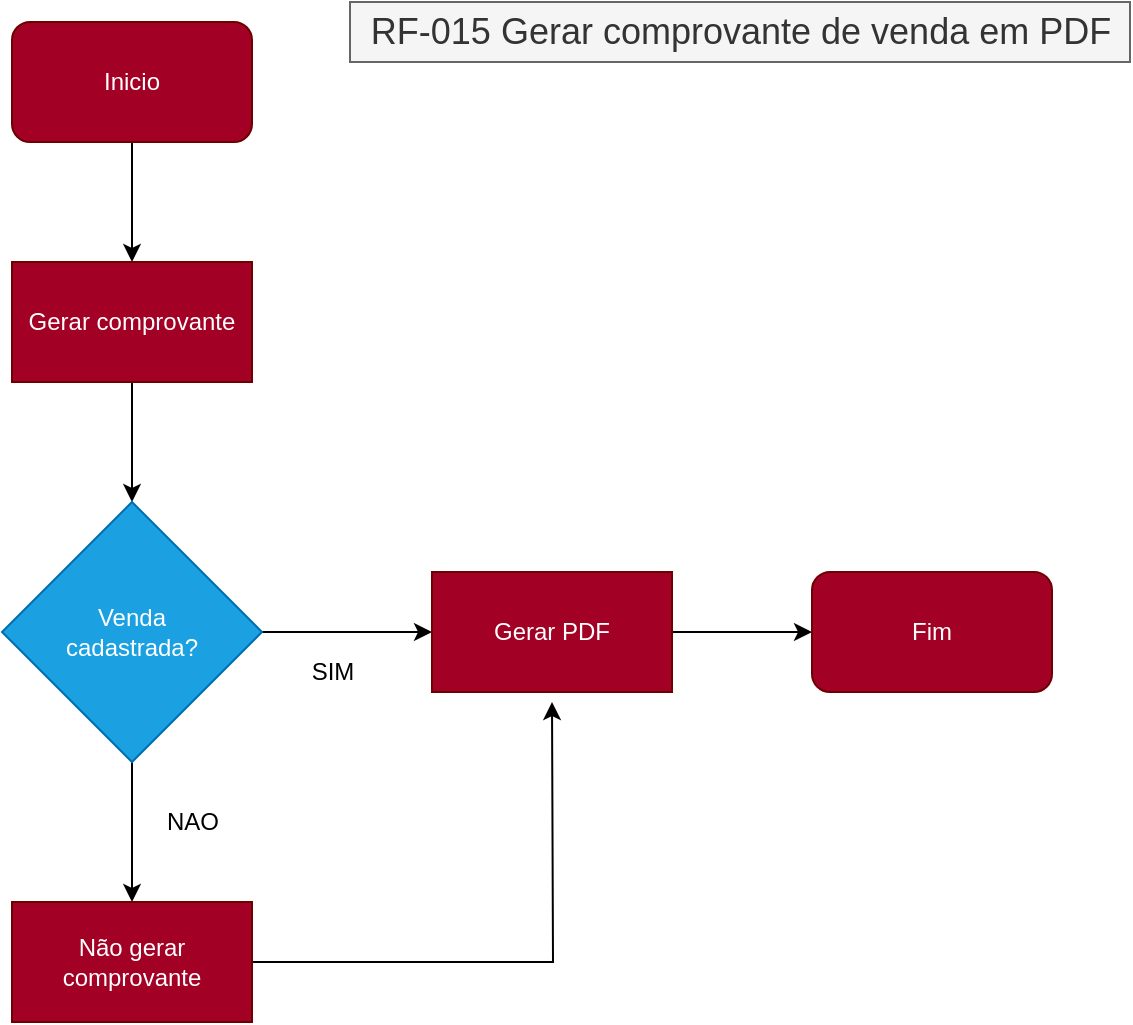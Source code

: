 <mxfile version="26.2.2">
  <diagram id="nfCWUoTKI2iozPqYA268" name="Página-1">
    <mxGraphModel dx="874" dy="537" grid="1" gridSize="10" guides="1" tooltips="1" connect="1" arrows="1" fold="1" page="1" pageScale="1" pageWidth="827" pageHeight="1169" math="0" shadow="0">
      <root>
        <mxCell id="0" />
        <mxCell id="1" parent="0" />
        <mxCell id="mXxqPwpJpwYbD_vYGIO1-3" style="edgeStyle=orthogonalEdgeStyle;rounded=0;orthogonalLoop=1;jettySize=auto;html=1;entryX=0.5;entryY=0;entryDx=0;entryDy=0;" parent="1" source="mXxqPwpJpwYbD_vYGIO1-1" target="mXxqPwpJpwYbD_vYGIO1-2" edge="1">
          <mxGeometry relative="1" as="geometry" />
        </mxCell>
        <mxCell id="mXxqPwpJpwYbD_vYGIO1-1" value="Inicio" style="rounded=1;whiteSpace=wrap;html=1;fillColor=#a20025;fontColor=#ffffff;strokeColor=#6F0000;" parent="1" vertex="1">
          <mxGeometry x="241" y="20" width="120" height="60" as="geometry" />
        </mxCell>
        <mxCell id="mXxqPwpJpwYbD_vYGIO1-5" style="edgeStyle=orthogonalEdgeStyle;rounded=0;orthogonalLoop=1;jettySize=auto;html=1;entryX=0.5;entryY=0;entryDx=0;entryDy=0;" parent="1" source="mXxqPwpJpwYbD_vYGIO1-2" target="mXxqPwpJpwYbD_vYGIO1-4" edge="1">
          <mxGeometry relative="1" as="geometry" />
        </mxCell>
        <mxCell id="mXxqPwpJpwYbD_vYGIO1-2" value="Gerar comprovante" style="rounded=0;whiteSpace=wrap;html=1;fillColor=#a20025;fontColor=#ffffff;strokeColor=#6F0000;" parent="1" vertex="1">
          <mxGeometry x="241" y="140" width="120" height="60" as="geometry" />
        </mxCell>
        <mxCell id="mXxqPwpJpwYbD_vYGIO1-6" style="edgeStyle=orthogonalEdgeStyle;rounded=0;orthogonalLoop=1;jettySize=auto;html=1;" parent="1" source="mXxqPwpJpwYbD_vYGIO1-4" target="mXxqPwpJpwYbD_vYGIO1-7" edge="1">
          <mxGeometry relative="1" as="geometry">
            <mxPoint x="151" y="325" as="targetPoint" />
          </mxGeometry>
        </mxCell>
        <mxCell id="mXxqPwpJpwYbD_vYGIO1-9" style="edgeStyle=orthogonalEdgeStyle;rounded=0;orthogonalLoop=1;jettySize=auto;html=1;" parent="1" source="mXxqPwpJpwYbD_vYGIO1-4" target="mXxqPwpJpwYbD_vYGIO1-10" edge="1">
          <mxGeometry relative="1" as="geometry">
            <mxPoint x="481" y="325" as="targetPoint" />
          </mxGeometry>
        </mxCell>
        <mxCell id="mXxqPwpJpwYbD_vYGIO1-4" value="Venda&lt;br&gt;cadastrada?" style="rhombus;whiteSpace=wrap;html=1;fillColor=#1ba1e2;fontColor=#ffffff;strokeColor=#006EAF;" parent="1" vertex="1">
          <mxGeometry x="236" y="260" width="130" height="130" as="geometry" />
        </mxCell>
        <mxCell id="mXxqPwpJpwYbD_vYGIO1-12" style="edgeStyle=orthogonalEdgeStyle;rounded=0;orthogonalLoop=1;jettySize=auto;html=1;" parent="1" source="mXxqPwpJpwYbD_vYGIO1-7" edge="1">
          <mxGeometry relative="1" as="geometry">
            <mxPoint x="511" y="360" as="targetPoint" />
          </mxGeometry>
        </mxCell>
        <mxCell id="mXxqPwpJpwYbD_vYGIO1-7" value="Não gerar comprovante" style="rounded=0;whiteSpace=wrap;html=1;fillColor=#a20025;fontColor=#ffffff;strokeColor=#6F0000;" parent="1" vertex="1">
          <mxGeometry x="241" y="460" width="120" height="60" as="geometry" />
        </mxCell>
        <mxCell id="mXxqPwpJpwYbD_vYGIO1-8" value="NAO" style="text;html=1;align=center;verticalAlign=middle;resizable=0;points=[];autosize=1;strokeColor=none;fillColor=none;" parent="1" vertex="1">
          <mxGeometry x="311" y="410" width="40" height="20" as="geometry" />
        </mxCell>
        <mxCell id="mXxqPwpJpwYbD_vYGIO1-13" style="edgeStyle=orthogonalEdgeStyle;rounded=0;orthogonalLoop=1;jettySize=auto;html=1;" parent="1" source="mXxqPwpJpwYbD_vYGIO1-10" target="mXxqPwpJpwYbD_vYGIO1-14" edge="1">
          <mxGeometry relative="1" as="geometry">
            <mxPoint x="651" y="325" as="targetPoint" />
          </mxGeometry>
        </mxCell>
        <mxCell id="mXxqPwpJpwYbD_vYGIO1-10" value="Gerar PDF" style="rounded=0;whiteSpace=wrap;html=1;fillColor=#a20025;fontColor=#ffffff;strokeColor=#6F0000;" parent="1" vertex="1">
          <mxGeometry x="451" y="295" width="120" height="60" as="geometry" />
        </mxCell>
        <mxCell id="mXxqPwpJpwYbD_vYGIO1-11" value="SIM" style="text;html=1;align=center;verticalAlign=middle;resizable=0;points=[];autosize=1;strokeColor=none;fillColor=none;" parent="1" vertex="1">
          <mxGeometry x="381" y="335" width="40" height="20" as="geometry" />
        </mxCell>
        <mxCell id="mXxqPwpJpwYbD_vYGIO1-14" value="Fim" style="rounded=1;whiteSpace=wrap;html=1;fillColor=#a20025;fontColor=#ffffff;strokeColor=#6F0000;" parent="1" vertex="1">
          <mxGeometry x="641" y="295" width="120" height="60" as="geometry" />
        </mxCell>
        <mxCell id="mXxqPwpJpwYbD_vYGIO1-15" value="&lt;p style=&quot;margin-bottom: 0.25cm ; line-height: 1.15px ; background: transparent&quot;&gt;&lt;font style=&quot;font-size: 18px&quot;&gt;&lt;font&gt;&lt;font face=&quot;Liberation Sans, sans-serif&quot;&gt;RF-015 &lt;/font&gt;&lt;font face=&quot;liberation sans, sans-serif&quot;&gt;Gerar comprovante de venda em PDF&lt;/font&gt;&lt;/font&gt;&lt;/font&gt;&lt;/p&gt;" style="text;html=1;align=center;verticalAlign=middle;resizable=0;points=[];autosize=1;fillColor=#f5f5f5;fontColor=#333333;strokeColor=#666666;" parent="1" vertex="1">
          <mxGeometry x="410" y="10" width="390" height="30" as="geometry" />
        </mxCell>
      </root>
    </mxGraphModel>
  </diagram>
</mxfile>
